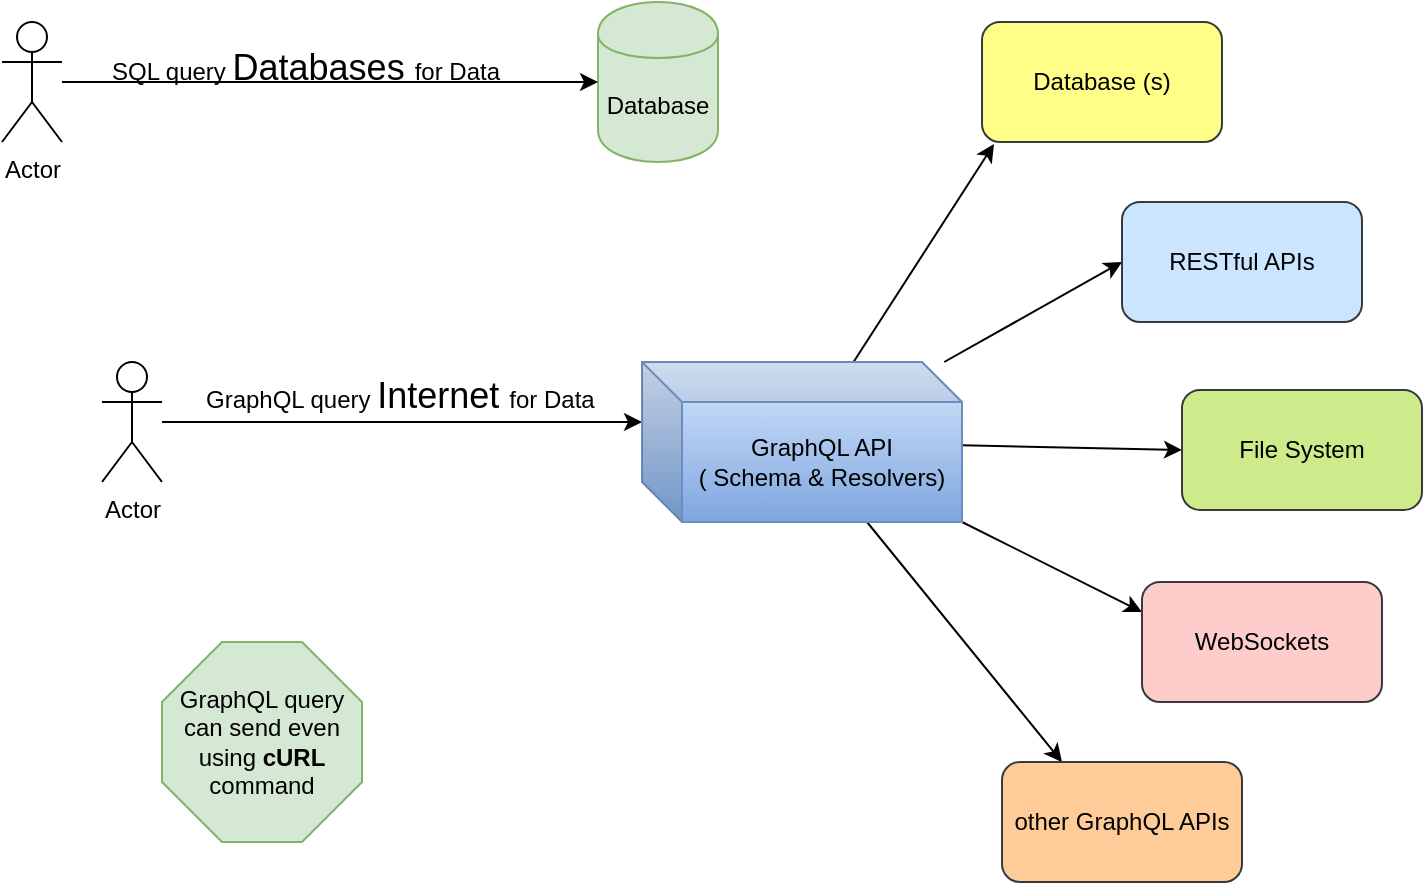 <mxfile version="11.3.0" type="device" pages="1"><diagram id="TSk0S14NRg8FrRCvairS" name="Page-1"><mxGraphModel dx="854" dy="496" grid="1" gridSize="10" guides="1" tooltips="1" connect="1" arrows="1" fold="1" page="1" pageScale="1" pageWidth="850" pageHeight="1100" math="0" shadow="0"><root><mxCell id="0"/><mxCell id="1" parent="0"/><mxCell id="sCd5tJW62qC62ZZwNIdp-1" style="rounded=0;orthogonalLoop=1;jettySize=auto;html=1;entryX=0;entryY=0;entryDx=0;entryDy=30;entryPerimeter=0;" parent="1" source="sCd5tJW62qC62ZZwNIdp-2" target="sCd5tJW62qC62ZZwNIdp-10" edge="1"><mxGeometry relative="1" as="geometry"><mxPoint x="495.5" y="370" as="targetPoint"/></mxGeometry></mxCell><mxCell id="sCd5tJW62qC62ZZwNIdp-2" value="Actor" style="shape=umlActor;verticalLabelPosition=bottom;labelBackgroundColor=#ffffff;verticalAlign=top;html=1;outlineConnect=0;" parent="1" vertex="1"><mxGeometry x="130" y="340" width="30" height="60" as="geometry"/></mxCell><mxCell id="sCd5tJW62qC62ZZwNIdp-3" value="GraphQL query &lt;font style=&quot;font-size: 18px&quot;&gt;Internet &lt;/font&gt;for Data" style="text;html=1;resizable=0;points=[];autosize=1;align=left;verticalAlign=top;spacingTop=-4;" parent="1" vertex="1"><mxGeometry x="180" y="344" width="210" height="20" as="geometry"/></mxCell><mxCell id="sCd5tJW62qC62ZZwNIdp-4" value="Database (s)" style="rounded=1;whiteSpace=wrap;html=1;fillColor=#ffff88;strokeColor=#36393d;" parent="1" vertex="1"><mxGeometry x="570" y="170" width="120" height="60" as="geometry"/></mxCell><mxCell id="sCd5tJW62qC62ZZwNIdp-5" style="edgeStyle=none;rounded=0;orthogonalLoop=1;jettySize=auto;html=1;entryX=0.05;entryY=1.017;entryDx=0;entryDy=0;entryPerimeter=0;" parent="1" source="sCd5tJW62qC62ZZwNIdp-10" target="sCd5tJW62qC62ZZwNIdp-4" edge="1"><mxGeometry relative="1" as="geometry"/></mxCell><mxCell id="sCd5tJW62qC62ZZwNIdp-6" style="edgeStyle=none;rounded=0;orthogonalLoop=1;jettySize=auto;html=1;entryX=0;entryY=0.5;entryDx=0;entryDy=0;" parent="1" source="sCd5tJW62qC62ZZwNIdp-10" target="sCd5tJW62qC62ZZwNIdp-11" edge="1"><mxGeometry relative="1" as="geometry"/></mxCell><mxCell id="sCd5tJW62qC62ZZwNIdp-7" style="edgeStyle=none;rounded=0;orthogonalLoop=1;jettySize=auto;html=1;entryX=0;entryY=0.5;entryDx=0;entryDy=0;" parent="1" source="sCd5tJW62qC62ZZwNIdp-10" target="sCd5tJW62qC62ZZwNIdp-12" edge="1"><mxGeometry relative="1" as="geometry"/></mxCell><mxCell id="sCd5tJW62qC62ZZwNIdp-8" style="edgeStyle=none;rounded=0;orthogonalLoop=1;jettySize=auto;html=1;entryX=0;entryY=0.25;entryDx=0;entryDy=0;" parent="1" source="sCd5tJW62qC62ZZwNIdp-10" target="sCd5tJW62qC62ZZwNIdp-13" edge="1"><mxGeometry relative="1" as="geometry"/></mxCell><mxCell id="sCd5tJW62qC62ZZwNIdp-9" style="edgeStyle=none;rounded=0;orthogonalLoop=1;jettySize=auto;html=1;entryX=0.25;entryY=0;entryDx=0;entryDy=0;" parent="1" source="sCd5tJW62qC62ZZwNIdp-10" target="sCd5tJW62qC62ZZwNIdp-14" edge="1"><mxGeometry relative="1" as="geometry"/></mxCell><mxCell id="sCd5tJW62qC62ZZwNIdp-10" value="GraphQL API&lt;br&gt;( Schema &amp;amp; Resolvers)" style="shape=cube;whiteSpace=wrap;html=1;boundedLbl=1;backgroundOutline=1;darkOpacity=0.05;darkOpacity2=0.1;gradientColor=#7ea6e0;fillColor=#dae8fc;strokeColor=#6c8ebf;" parent="1" vertex="1"><mxGeometry x="400" y="340" width="160" height="80" as="geometry"/></mxCell><mxCell id="sCd5tJW62qC62ZZwNIdp-11" value="RESTful APIs" style="rounded=1;whiteSpace=wrap;html=1;fillColor=#cce5ff;strokeColor=#36393d;" parent="1" vertex="1"><mxGeometry x="640" y="260" width="120" height="60" as="geometry"/></mxCell><mxCell id="sCd5tJW62qC62ZZwNIdp-12" value="File System" style="rounded=1;whiteSpace=wrap;html=1;fillColor=#cdeb8b;strokeColor=#36393d;" parent="1" vertex="1"><mxGeometry x="670" y="354" width="120" height="60" as="geometry"/></mxCell><mxCell id="sCd5tJW62qC62ZZwNIdp-13" value="WebSockets" style="rounded=1;whiteSpace=wrap;html=1;fillColor=#ffcccc;strokeColor=#36393d;" parent="1" vertex="1"><mxGeometry x="650" y="450" width="120" height="60" as="geometry"/></mxCell><mxCell id="sCd5tJW62qC62ZZwNIdp-14" value="other GraphQL APIs" style="rounded=1;whiteSpace=wrap;html=1;fillColor=#ffcc99;strokeColor=#36393d;" parent="1" vertex="1"><mxGeometry x="580" y="540" width="120" height="60" as="geometry"/></mxCell><mxCell id="sCd5tJW62qC62ZZwNIdp-15" value="Database" style="shape=cylinder;whiteSpace=wrap;html=1;boundedLbl=1;backgroundOutline=1;fillColor=#d5e8d4;strokeColor=#82b366;" parent="1" vertex="1"><mxGeometry x="378" y="160" width="60" height="80" as="geometry"/></mxCell><mxCell id="sCd5tJW62qC62ZZwNIdp-16" style="edgeStyle=orthogonalEdgeStyle;rounded=0;orthogonalLoop=1;jettySize=auto;html=1;entryX=0;entryY=0.5;entryDx=0;entryDy=0;" parent="1" source="sCd5tJW62qC62ZZwNIdp-17" target="sCd5tJW62qC62ZZwNIdp-15" edge="1"><mxGeometry relative="1" as="geometry"/></mxCell><mxCell id="sCd5tJW62qC62ZZwNIdp-17" value="Actor" style="shape=umlActor;verticalLabelPosition=bottom;labelBackgroundColor=#ffffff;verticalAlign=top;html=1;outlineConnect=0;" parent="1" vertex="1"><mxGeometry x="80" y="170" width="30" height="60" as="geometry"/></mxCell><mxCell id="sCd5tJW62qC62ZZwNIdp-18" value="SQL query &lt;font style=&quot;font-size: 18px&quot;&gt;Databases &lt;/font&gt;for Data" style="text;html=1;resizable=0;points=[];autosize=1;align=left;verticalAlign=top;spacingTop=-4;" parent="1" vertex="1"><mxGeometry x="133" y="180" width="210" height="20" as="geometry"/></mxCell><mxCell id="sCd5tJW62qC62ZZwNIdp-34" value="GraphQL query can send even using &lt;b&gt;cURL &lt;/b&gt;command" style="whiteSpace=wrap;html=1;shape=mxgraph.basic.octagon2;align=center;verticalAlign=middle;dx=15;fillColor=#d5e8d4;strokeColor=#82b366;" parent="1" vertex="1"><mxGeometry x="160" y="480" width="100" height="100" as="geometry"/></mxCell></root></mxGraphModel></diagram></mxfile>
